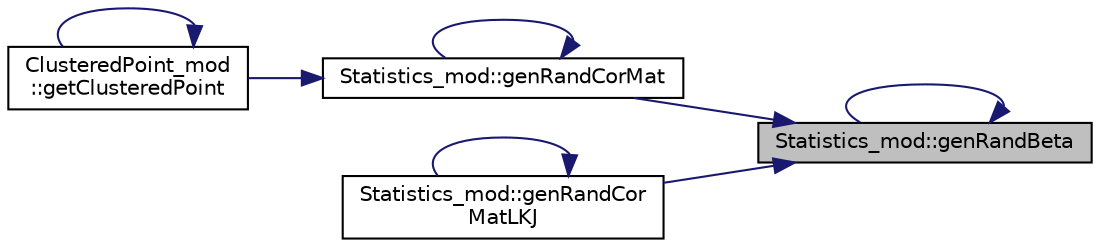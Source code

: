 digraph "Statistics_mod::genRandBeta"
{
 // LATEX_PDF_SIZE
  edge [fontname="Helvetica",fontsize="10",labelfontname="Helvetica",labelfontsize="10"];
  node [fontname="Helvetica",fontsize="10",shape=record];
  rankdir="RL";
  Node1 [label="Statistics_mod::genRandBeta",height=0.2,width=0.4,color="black", fillcolor="grey75", style="filled", fontcolor="black",tooltip="Return a random Beta-distributed variable."];
  Node1 -> Node1 [dir="back",color="midnightblue",fontsize="10",style="solid",fontname="Helvetica"];
  Node1 -> Node2 [dir="back",color="midnightblue",fontsize="10",style="solid",fontname="Helvetica"];
  Node2 [label="Statistics_mod::genRandCorMat",height=0.2,width=0.4,color="black", fillcolor="white", style="filled",URL="$namespaceStatistics__mod.html#a6e27b7f6449081e6a06c6a397f3c86e6",tooltip="Return a random correlation matrix, sample correlation matrices RandCorMat from a distribution propor..."];
  Node2 -> Node2 [dir="back",color="midnightblue",fontsize="10",style="solid",fontname="Helvetica"];
  Node2 -> Node3 [dir="back",color="midnightblue",fontsize="10",style="solid",fontname="Helvetica"];
  Node3 [label="ClusteredPoint_mod\l::getClusteredPoint",height=0.2,width=0.4,color="black", fillcolor="white", style="filled",URL="$namespaceClusteredPoint__mod.html#a70a3d3ce1aa61572e6e1c4a4a0f47024",tooltip=" "];
  Node3 -> Node3 [dir="back",color="midnightblue",fontsize="10",style="solid",fontname="Helvetica"];
  Node1 -> Node4 [dir="back",color="midnightblue",fontsize="10",style="solid",fontname="Helvetica"];
  Node4 [label="Statistics_mod::genRandCor\lMatLKJ",height=0.2,width=0.4,color="black", fillcolor="white", style="filled",URL="$namespaceStatistics__mod.html#ab3452283a96d496200bf4c64bb15538d",tooltip="Return a random correlation matrix, sample correlation matrices RandCorMat from a distribution propor..."];
  Node4 -> Node4 [dir="back",color="midnightblue",fontsize="10",style="solid",fontname="Helvetica"];
}
